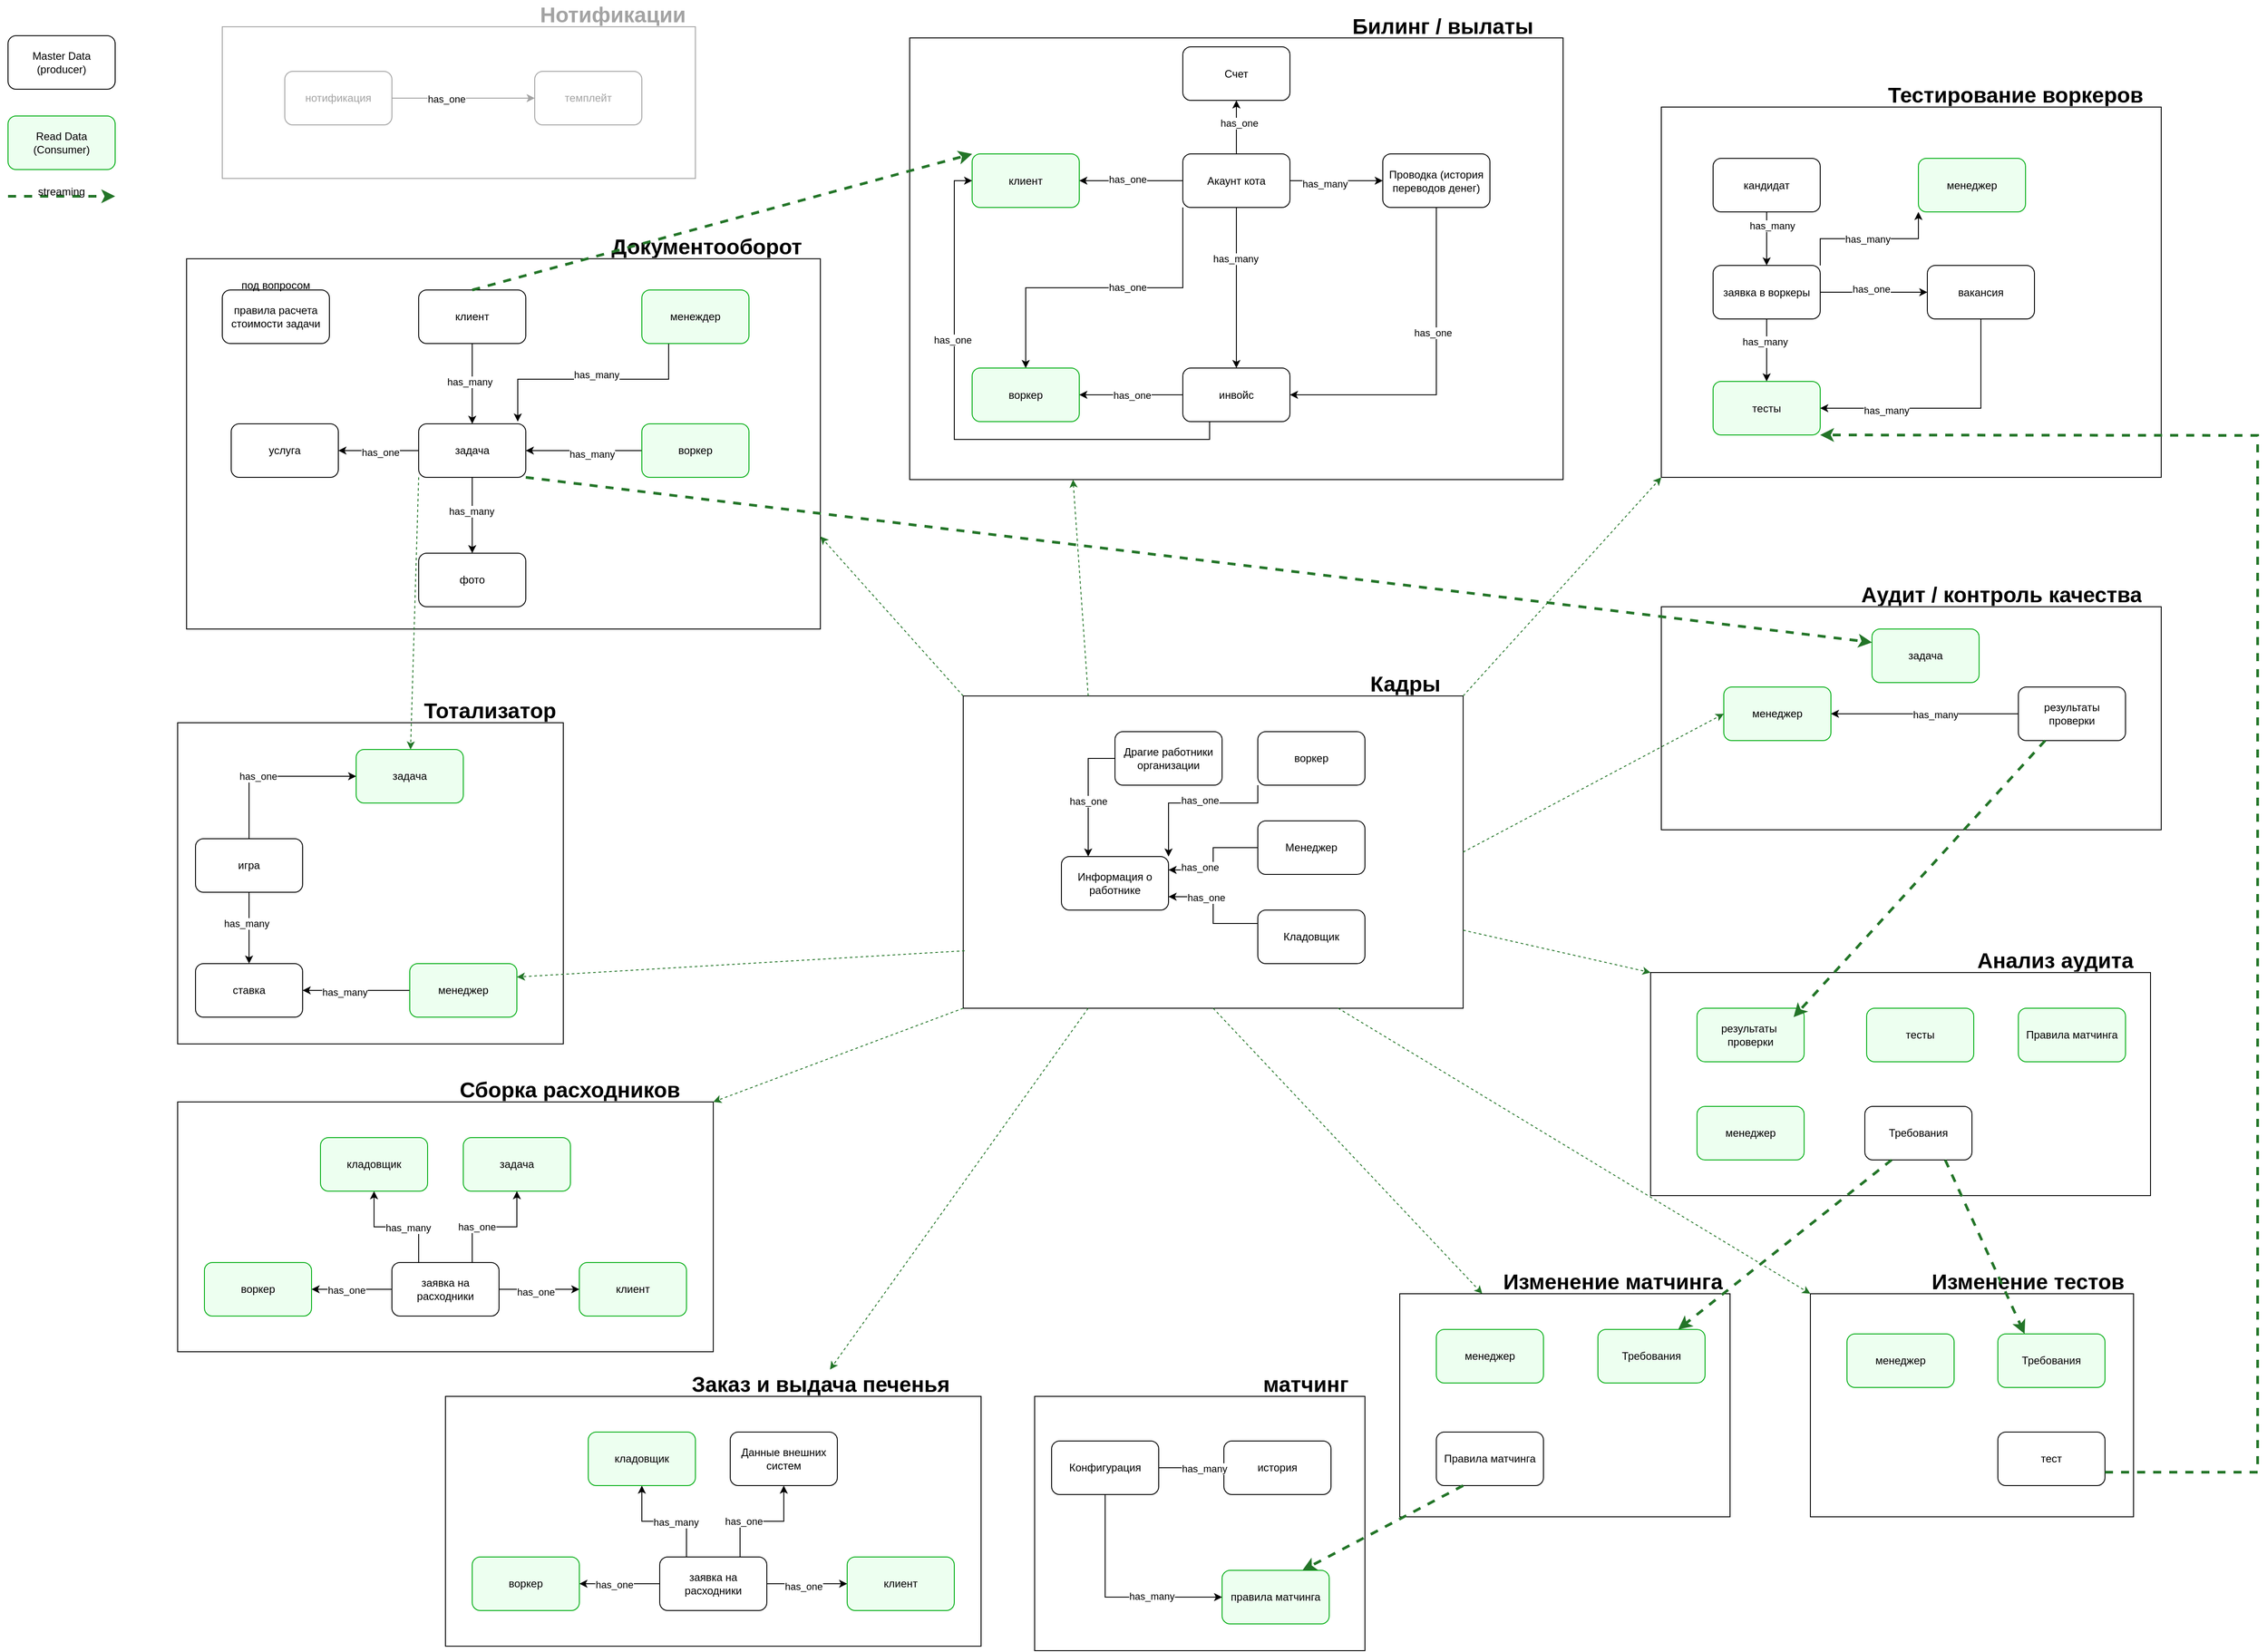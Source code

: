 <mxfile version="24.6.1" type="device">
  <diagram name="Page-1" id="c7558073-3199-34d8-9f00-42111426c3f3">
    <mxGraphModel dx="3915" dy="2688" grid="0" gridSize="10" guides="0" tooltips="1" connect="1" arrows="1" fold="1" page="0" pageScale="1" pageWidth="826" pageHeight="1169" background="none" math="0" shadow="0">
      <root>
        <mxCell id="0" />
        <mxCell id="1" parent="0" />
        <mxCell id="Xa-99icX76XOGyTgmu79-111" value="" style="rounded=0;whiteSpace=wrap;html=1;fillColor=none;align=center;" vertex="1" parent="1">
          <mxGeometry x="1080" y="-70" width="560" height="250" as="geometry" />
        </mxCell>
        <mxCell id="Xa-99icX76XOGyTgmu79-109" value="" style="rounded=0;whiteSpace=wrap;html=1;fillColor=none;align=center;" vertex="1" parent="1">
          <mxGeometry x="799" y="290" width="370" height="250" as="geometry" />
        </mxCell>
        <mxCell id="Xa-99icX76XOGyTgmu79-107" value="" style="rounded=0;whiteSpace=wrap;html=1;fillColor=none;align=center;" vertex="1" parent="1">
          <mxGeometry x="1259" y="290" width="362" height="250" as="geometry" />
        </mxCell>
        <mxCell id="mVXSHvILS6m2LbovHZ73-201" value="" style="rounded=0;whiteSpace=wrap;html=1;fillColor=none;align=center;" parent="1" vertex="1">
          <mxGeometry x="-570" y="-350" width="432" height="360" as="geometry" />
        </mxCell>
        <mxCell id="mVXSHvILS6m2LbovHZ73-200" value="" style="rounded=0;whiteSpace=wrap;html=1;fillColor=none;align=center;" parent="1" vertex="1">
          <mxGeometry x="-570" y="75" width="600" height="280" as="geometry" />
        </mxCell>
        <mxCell id="mVXSHvILS6m2LbovHZ73-199" value="" style="rounded=0;whiteSpace=wrap;html=1;fillColor=none;align=center;" parent="1" vertex="1">
          <mxGeometry x="1092" y="-480" width="560" height="250" as="geometry" />
        </mxCell>
        <mxCell id="mVXSHvILS6m2LbovHZ73-198" value="" style="rounded=0;whiteSpace=wrap;html=1;fillColor=none;align=center;" parent="1" vertex="1">
          <mxGeometry x="1092" y="-1040" width="560" height="415" as="geometry" />
        </mxCell>
        <mxCell id="mVXSHvILS6m2LbovHZ73-197" value="" style="rounded=0;whiteSpace=wrap;html=1;fillColor=none;align=center;" parent="1" vertex="1">
          <mxGeometry x="250" y="-1117.5" width="732" height="495" as="geometry" />
        </mxCell>
        <mxCell id="mVXSHvILS6m2LbovHZ73-196" value="" style="rounded=0;whiteSpace=wrap;html=1;fillColor=none;align=center;strokeColor=#A3A3A3;" parent="1" vertex="1">
          <mxGeometry x="-520" y="-1130" width="530" height="170" as="geometry" />
        </mxCell>
        <mxCell id="mVXSHvILS6m2LbovHZ73-195" value="" style="rounded=0;whiteSpace=wrap;html=1;fillColor=none;align=center;" parent="1" vertex="1">
          <mxGeometry x="-560" y="-870" width="710" height="415" as="geometry" />
        </mxCell>
        <mxCell id="mVXSHvILS6m2LbovHZ73-97" value="Master Data (producer)" style="rounded=1;whiteSpace=wrap;html=1;" parent="1" vertex="1">
          <mxGeometry x="-760" y="-1120" width="120" height="60" as="geometry" />
        </mxCell>
        <mxCell id="mVXSHvILS6m2LbovHZ73-98" value="Read Data (Consumer)" style="rounded=1;whiteSpace=wrap;html=1;strokeColor=#00AD12;fillColor=#EDFFF0;" parent="1" vertex="1">
          <mxGeometry x="-760" y="-1030" width="120" height="60" as="geometry" />
        </mxCell>
        <mxCell id="mVXSHvILS6m2LbovHZ73-104" value="" style="endArrow=classic;html=1;rounded=0;dashed=1;strokeColor=#237528;strokeWidth=3;" parent="1" edge="1">
          <mxGeometry width="50" height="50" relative="1" as="geometry">
            <mxPoint x="-760" y="-940" as="sourcePoint" />
            <mxPoint x="-640" y="-940" as="targetPoint" />
          </mxGeometry>
        </mxCell>
        <mxCell id="mVXSHvILS6m2LbovHZ73-106" value="streaming" style="text;html=1;align=center;verticalAlign=middle;whiteSpace=wrap;rounded=0;strokeWidth=3;" parent="1" vertex="1">
          <mxGeometry x="-740" y="-960" width="80" height="30" as="geometry" />
        </mxCell>
        <mxCell id="mVXSHvILS6m2LbovHZ73-109" value="" style="edgeStyle=orthogonalEdgeStyle;rounded=0;orthogonalLoop=1;jettySize=auto;html=1;" parent="1" source="mVXSHvILS6m2LbovHZ73-107" target="mVXSHvILS6m2LbovHZ73-108" edge="1">
          <mxGeometry relative="1" as="geometry" />
        </mxCell>
        <mxCell id="mVXSHvILS6m2LbovHZ73-110" value="has_many" style="edgeLabel;html=1;align=center;verticalAlign=middle;resizable=0;points=[];" parent="mVXSHvILS6m2LbovHZ73-109" vertex="1" connectable="0">
          <mxGeometry x="-0.059" y="-3" relative="1" as="geometry">
            <mxPoint as="offset" />
          </mxGeometry>
        </mxCell>
        <mxCell id="mVXSHvILS6m2LbovHZ73-107" value="клиент" style="rounded=1;whiteSpace=wrap;html=1;" parent="1" vertex="1">
          <mxGeometry x="-300" y="-835" width="120" height="60" as="geometry" />
        </mxCell>
        <mxCell id="mVXSHvILS6m2LbovHZ73-113" style="edgeStyle=orthogonalEdgeStyle;rounded=0;orthogonalLoop=1;jettySize=auto;html=1;entryX=1;entryY=0.5;entryDx=0;entryDy=0;" parent="1" source="mVXSHvILS6m2LbovHZ73-108" target="mVXSHvILS6m2LbovHZ73-112" edge="1">
          <mxGeometry relative="1" as="geometry">
            <mxPoint x="-330" y="-655" as="targetPoint" />
          </mxGeometry>
        </mxCell>
        <mxCell id="mVXSHvILS6m2LbovHZ73-114" value="has_one" style="edgeLabel;html=1;align=center;verticalAlign=middle;resizable=0;points=[];" parent="mVXSHvILS6m2LbovHZ73-113" vertex="1" connectable="0">
          <mxGeometry x="-0.044" y="2" relative="1" as="geometry">
            <mxPoint as="offset" />
          </mxGeometry>
        </mxCell>
        <mxCell id="mVXSHvILS6m2LbovHZ73-122" value="" style="edgeStyle=orthogonalEdgeStyle;rounded=0;orthogonalLoop=1;jettySize=auto;html=1;" parent="1" source="mVXSHvILS6m2LbovHZ73-108" target="mVXSHvILS6m2LbovHZ73-121" edge="1">
          <mxGeometry relative="1" as="geometry" />
        </mxCell>
        <mxCell id="mVXSHvILS6m2LbovHZ73-123" value="has_many" style="edgeLabel;html=1;align=center;verticalAlign=middle;resizable=0;points=[];" parent="mVXSHvILS6m2LbovHZ73-122" vertex="1" connectable="0">
          <mxGeometry x="-0.122" y="-1" relative="1" as="geometry">
            <mxPoint as="offset" />
          </mxGeometry>
        </mxCell>
        <mxCell id="mVXSHvILS6m2LbovHZ73-108" value="задача" style="rounded=1;whiteSpace=wrap;html=1;" parent="1" vertex="1">
          <mxGeometry x="-300" y="-685" width="120" height="60" as="geometry" />
        </mxCell>
        <mxCell id="mVXSHvILS6m2LbovHZ73-165" style="edgeStyle=orthogonalEdgeStyle;rounded=0;orthogonalLoop=1;jettySize=auto;html=1;entryX=1;entryY=0.5;entryDx=0;entryDy=0;" parent="1" source="mVXSHvILS6m2LbovHZ73-111" target="mVXSHvILS6m2LbovHZ73-162" edge="1">
          <mxGeometry relative="1" as="geometry" />
        </mxCell>
        <mxCell id="mVXSHvILS6m2LbovHZ73-166" value="has_many" style="edgeLabel;html=1;align=center;verticalAlign=middle;resizable=0;points=[];" parent="mVXSHvILS6m2LbovHZ73-165" vertex="1" connectable="0">
          <mxGeometry x="0.228" y="2" relative="1" as="geometry">
            <mxPoint as="offset" />
          </mxGeometry>
        </mxCell>
        <mxCell id="mVXSHvILS6m2LbovHZ73-111" value="менеджер" style="rounded=1;whiteSpace=wrap;html=1;fillColor=#EDFFF0;strokeColor=#00AD12;" parent="1" vertex="1">
          <mxGeometry x="-310" y="-80" width="120" height="60" as="geometry" />
        </mxCell>
        <mxCell id="mVXSHvILS6m2LbovHZ73-112" value="услуга" style="rounded=1;whiteSpace=wrap;html=1;" parent="1" vertex="1">
          <mxGeometry x="-510" y="-685" width="120" height="60" as="geometry" />
        </mxCell>
        <mxCell id="mVXSHvILS6m2LbovHZ73-155" style="edgeStyle=orthogonalEdgeStyle;rounded=0;orthogonalLoop=1;jettySize=auto;html=1;entryX=0.5;entryY=0;entryDx=0;entryDy=0;" parent="1" source="mVXSHvILS6m2LbovHZ73-115" target="mVXSHvILS6m2LbovHZ73-150" edge="1">
          <mxGeometry relative="1" as="geometry">
            <mxPoint x="591" y="-737.5" as="targetPoint" />
          </mxGeometry>
        </mxCell>
        <mxCell id="mVXSHvILS6m2LbovHZ73-157" value="has_many" style="edgeLabel;html=1;align=center;verticalAlign=middle;resizable=0;points=[];" parent="mVXSHvILS6m2LbovHZ73-155" vertex="1" connectable="0">
          <mxGeometry x="-0.366" y="-1" relative="1" as="geometry">
            <mxPoint as="offset" />
          </mxGeometry>
        </mxCell>
        <mxCell id="Xa-99icX76XOGyTgmu79-66" style="edgeStyle=orthogonalEdgeStyle;rounded=0;orthogonalLoop=1;jettySize=auto;html=1;exitX=0.5;exitY=0;exitDx=0;exitDy=0;entryX=0.5;entryY=1;entryDx=0;entryDy=0;" edge="1" parent="1" source="mVXSHvILS6m2LbovHZ73-115" target="Xa-99icX76XOGyTgmu79-65">
          <mxGeometry relative="1" as="geometry" />
        </mxCell>
        <mxCell id="Xa-99icX76XOGyTgmu79-67" value="has_one" style="edgeLabel;html=1;align=center;verticalAlign=middle;resizable=0;points=[];" vertex="1" connectable="0" parent="Xa-99icX76XOGyTgmu79-66">
          <mxGeometry x="0.163" y="-4" relative="1" as="geometry">
            <mxPoint x="-1" as="offset" />
          </mxGeometry>
        </mxCell>
        <mxCell id="Xa-99icX76XOGyTgmu79-77" style="edgeStyle=orthogonalEdgeStyle;rounded=0;orthogonalLoop=1;jettySize=auto;html=1;exitX=1;exitY=0.5;exitDx=0;exitDy=0;" edge="1" parent="1" source="mVXSHvILS6m2LbovHZ73-115" target="mVXSHvILS6m2LbovHZ73-133">
          <mxGeometry relative="1" as="geometry" />
        </mxCell>
        <mxCell id="Xa-99icX76XOGyTgmu79-78" value="has_many" style="edgeLabel;html=1;align=center;verticalAlign=middle;resizable=0;points=[];" vertex="1" connectable="0" parent="Xa-99icX76XOGyTgmu79-77">
          <mxGeometry x="-0.264" y="-3" relative="1" as="geometry">
            <mxPoint as="offset" />
          </mxGeometry>
        </mxCell>
        <mxCell id="Xa-99icX76XOGyTgmu79-82" style="edgeStyle=orthogonalEdgeStyle;rounded=0;orthogonalLoop=1;jettySize=auto;html=1;exitX=0;exitY=0.5;exitDx=0;exitDy=0;" edge="1" parent="1" source="mVXSHvILS6m2LbovHZ73-115" target="mVXSHvILS6m2LbovHZ73-172">
          <mxGeometry relative="1" as="geometry" />
        </mxCell>
        <mxCell id="Xa-99icX76XOGyTgmu79-83" value="has_one" style="edgeLabel;html=1;align=center;verticalAlign=middle;resizable=0;points=[];" vertex="1" connectable="0" parent="Xa-99icX76XOGyTgmu79-82">
          <mxGeometry x="0.065" y="-2" relative="1" as="geometry">
            <mxPoint as="offset" />
          </mxGeometry>
        </mxCell>
        <mxCell id="Xa-99icX76XOGyTgmu79-85" style="edgeStyle=orthogonalEdgeStyle;rounded=0;orthogonalLoop=1;jettySize=auto;html=1;exitX=0;exitY=1;exitDx=0;exitDy=0;" edge="1" parent="1" source="mVXSHvILS6m2LbovHZ73-115" target="Xa-99icX76XOGyTgmu79-68">
          <mxGeometry relative="1" as="geometry" />
        </mxCell>
        <mxCell id="Xa-99icX76XOGyTgmu79-86" value="has_one" style="edgeLabel;html=1;align=center;verticalAlign=middle;resizable=0;points=[];" vertex="1" connectable="0" parent="Xa-99icX76XOGyTgmu79-85">
          <mxGeometry x="-0.147" y="-1" relative="1" as="geometry">
            <mxPoint as="offset" />
          </mxGeometry>
        </mxCell>
        <mxCell id="mVXSHvILS6m2LbovHZ73-115" value="Акаунт кота" style="rounded=1;whiteSpace=wrap;html=1;" parent="1" vertex="1">
          <mxGeometry x="556" y="-987.5" width="120" height="60" as="geometry" />
        </mxCell>
        <mxCell id="mVXSHvILS6m2LbovHZ73-116" value="правила расчета стоимости задачи" style="rounded=1;whiteSpace=wrap;html=1;" parent="1" vertex="1">
          <mxGeometry x="-520" y="-835" width="120" height="60" as="geometry" />
        </mxCell>
        <mxCell id="mVXSHvILS6m2LbovHZ73-117" value="под вопросом" style="text;html=1;align=center;verticalAlign=middle;whiteSpace=wrap;rounded=0;strokeColor=none;" parent="1" vertex="1">
          <mxGeometry x="-520" y="-855" width="120" height="30" as="geometry" />
        </mxCell>
        <mxCell id="mVXSHvILS6m2LbovHZ73-119" value="" style="edgeStyle=orthogonalEdgeStyle;rounded=0;orthogonalLoop=1;jettySize=auto;html=1;exitX=0;exitY=0.5;exitDx=0;exitDy=0;" parent="1" source="Xa-99icX76XOGyTgmu79-14" target="mVXSHvILS6m2LbovHZ73-108" edge="1">
          <mxGeometry relative="1" as="geometry" />
        </mxCell>
        <mxCell id="mVXSHvILS6m2LbovHZ73-120" value="has_many" style="edgeLabel;html=1;align=center;verticalAlign=middle;resizable=0;points=[];" parent="mVXSHvILS6m2LbovHZ73-119" vertex="1" connectable="0">
          <mxGeometry x="-0.139" y="4" relative="1" as="geometry">
            <mxPoint as="offset" />
          </mxGeometry>
        </mxCell>
        <mxCell id="mVXSHvILS6m2LbovHZ73-121" value="фото" style="rounded=1;whiteSpace=wrap;html=1;" parent="1" vertex="1">
          <mxGeometry x="-300" y="-540" width="120" height="60" as="geometry" />
        </mxCell>
        <mxCell id="mVXSHvILS6m2LbovHZ73-126" value="" style="edgeStyle=orthogonalEdgeStyle;rounded=0;orthogonalLoop=1;jettySize=auto;html=1;" parent="1" source="mVXSHvILS6m2LbovHZ73-124" target="Xa-99icX76XOGyTgmu79-90" edge="1">
          <mxGeometry relative="1" as="geometry">
            <mxPoint x="1210" y="-732.5" as="targetPoint" />
          </mxGeometry>
        </mxCell>
        <mxCell id="mVXSHvILS6m2LbovHZ73-127" value="has_many" style="edgeLabel;html=1;align=center;verticalAlign=middle;resizable=0;points=[];" parent="mVXSHvILS6m2LbovHZ73-126" vertex="1" connectable="0">
          <mxGeometry x="-0.276" y="-2" relative="1" as="geometry">
            <mxPoint as="offset" />
          </mxGeometry>
        </mxCell>
        <mxCell id="mVXSHvILS6m2LbovHZ73-129" value="" style="edgeStyle=orthogonalEdgeStyle;rounded=0;orthogonalLoop=1;jettySize=auto;html=1;" parent="1" source="mVXSHvILS6m2LbovHZ73-124" target="mVXSHvILS6m2LbovHZ73-128" edge="1">
          <mxGeometry relative="1" as="geometry" />
        </mxCell>
        <mxCell id="mVXSHvILS6m2LbovHZ73-130" value="has_one" style="edgeLabel;html=1;align=center;verticalAlign=middle;resizable=0;points=[];" parent="mVXSHvILS6m2LbovHZ73-129" vertex="1" connectable="0">
          <mxGeometry x="-0.058" y="4" relative="1" as="geometry">
            <mxPoint as="offset" />
          </mxGeometry>
        </mxCell>
        <mxCell id="Xa-99icX76XOGyTgmu79-148" style="edgeStyle=orthogonalEdgeStyle;rounded=0;orthogonalLoop=1;jettySize=auto;html=1;exitX=1;exitY=0;exitDx=0;exitDy=0;entryX=0;entryY=1;entryDx=0;entryDy=0;" edge="1" parent="1" source="mVXSHvILS6m2LbovHZ73-124" target="Xa-99icX76XOGyTgmu79-147">
          <mxGeometry relative="1" as="geometry" />
        </mxCell>
        <mxCell id="Xa-99icX76XOGyTgmu79-149" value="has_many" style="edgeLabel;html=1;align=center;verticalAlign=middle;resizable=0;points=[];" vertex="1" connectable="0" parent="Xa-99icX76XOGyTgmu79-148">
          <mxGeometry x="-0.021" relative="1" as="geometry">
            <mxPoint as="offset" />
          </mxGeometry>
        </mxCell>
        <mxCell id="mVXSHvILS6m2LbovHZ73-124" value="заявка в воркеры" style="rounded=1;whiteSpace=wrap;html=1;" parent="1" vertex="1">
          <mxGeometry x="1150" y="-862.5" width="120" height="60" as="geometry" />
        </mxCell>
        <mxCell id="mVXSHvILS6m2LbovHZ73-131" style="edgeStyle=orthogonalEdgeStyle;rounded=0;orthogonalLoop=1;jettySize=auto;html=1;" parent="1" source="mVXSHvILS6m2LbovHZ73-128" target="Xa-99icX76XOGyTgmu79-90" edge="1">
          <mxGeometry relative="1" as="geometry">
            <Array as="points">
              <mxPoint x="1450" y="-702.5" />
            </Array>
            <mxPoint x="1270" y="-702.5" as="targetPoint" />
          </mxGeometry>
        </mxCell>
        <mxCell id="mVXSHvILS6m2LbovHZ73-132" value="has_many" style="edgeLabel;html=1;align=center;verticalAlign=middle;resizable=0;points=[];" parent="mVXSHvILS6m2LbovHZ73-131" vertex="1" connectable="0">
          <mxGeometry x="0.474" y="2" relative="1" as="geometry">
            <mxPoint as="offset" />
          </mxGeometry>
        </mxCell>
        <mxCell id="mVXSHvILS6m2LbovHZ73-128" value="вакансия" style="rounded=1;whiteSpace=wrap;html=1;" parent="1" vertex="1">
          <mxGeometry x="1390" y="-862.5" width="120" height="60" as="geometry" />
        </mxCell>
        <mxCell id="mVXSHvILS6m2LbovHZ73-152" style="edgeStyle=orthogonalEdgeStyle;rounded=0;orthogonalLoop=1;jettySize=auto;html=1;exitX=0.5;exitY=1;exitDx=0;exitDy=0;entryX=1;entryY=0.5;entryDx=0;entryDy=0;" parent="1" source="mVXSHvILS6m2LbovHZ73-133" target="mVXSHvILS6m2LbovHZ73-150" edge="1">
          <mxGeometry relative="1" as="geometry" />
        </mxCell>
        <mxCell id="mVXSHvILS6m2LbovHZ73-153" value="has_one" style="edgeLabel;html=1;align=center;verticalAlign=middle;resizable=0;points=[];" parent="mVXSHvILS6m2LbovHZ73-152" vertex="1" connectable="0">
          <mxGeometry x="-0.25" y="-4" relative="1" as="geometry">
            <mxPoint as="offset" />
          </mxGeometry>
        </mxCell>
        <mxCell id="mVXSHvILS6m2LbovHZ73-133" value="Проводка (история переводов денег)" style="rounded=1;whiteSpace=wrap;html=1;" parent="1" vertex="1">
          <mxGeometry x="780" y="-987.5" width="120" height="60" as="geometry" />
        </mxCell>
        <mxCell id="Xa-99icX76XOGyTgmu79-38" style="edgeStyle=orthogonalEdgeStyle;rounded=0;orthogonalLoop=1;jettySize=auto;html=1;exitX=0.25;exitY=0;exitDx=0;exitDy=0;entryX=0.5;entryY=1;entryDx=0;entryDy=0;" edge="1" parent="1" source="mVXSHvILS6m2LbovHZ73-137" target="Xa-99icX76XOGyTgmu79-21">
          <mxGeometry relative="1" as="geometry" />
        </mxCell>
        <mxCell id="Xa-99icX76XOGyTgmu79-39" value="has_many" style="edgeLabel;html=1;align=center;verticalAlign=middle;resizable=0;points=[];" vertex="1" connectable="0" parent="Xa-99icX76XOGyTgmu79-38">
          <mxGeometry x="-0.191" y="1" relative="1" as="geometry">
            <mxPoint as="offset" />
          </mxGeometry>
        </mxCell>
        <mxCell id="Xa-99icX76XOGyTgmu79-40" style="edgeStyle=orthogonalEdgeStyle;rounded=0;orthogonalLoop=1;jettySize=auto;html=1;exitX=0;exitY=0.5;exitDx=0;exitDy=0;entryX=1;entryY=0.5;entryDx=0;entryDy=0;" edge="1" parent="1" source="mVXSHvILS6m2LbovHZ73-137" target="Xa-99icX76XOGyTgmu79-37">
          <mxGeometry relative="1" as="geometry" />
        </mxCell>
        <mxCell id="Xa-99icX76XOGyTgmu79-41" value="has_one" style="edgeLabel;html=1;align=center;verticalAlign=middle;resizable=0;points=[];" vertex="1" connectable="0" parent="Xa-99icX76XOGyTgmu79-40">
          <mxGeometry x="0.14" y="1" relative="1" as="geometry">
            <mxPoint as="offset" />
          </mxGeometry>
        </mxCell>
        <mxCell id="Xa-99icX76XOGyTgmu79-43" style="edgeStyle=orthogonalEdgeStyle;rounded=0;orthogonalLoop=1;jettySize=auto;html=1;exitX=1;exitY=0.5;exitDx=0;exitDy=0;entryX=0;entryY=0.5;entryDx=0;entryDy=0;" edge="1" parent="1" source="mVXSHvILS6m2LbovHZ73-137" target="Xa-99icX76XOGyTgmu79-42">
          <mxGeometry relative="1" as="geometry" />
        </mxCell>
        <mxCell id="Xa-99icX76XOGyTgmu79-45" value="has_one" style="edgeLabel;html=1;align=center;verticalAlign=middle;resizable=0;points=[];" vertex="1" connectable="0" parent="Xa-99icX76XOGyTgmu79-43">
          <mxGeometry x="-0.092" y="-3" relative="1" as="geometry">
            <mxPoint as="offset" />
          </mxGeometry>
        </mxCell>
        <mxCell id="mVXSHvILS6m2LbovHZ73-137" value="заявка на расходники" style="rounded=1;whiteSpace=wrap;html=1;" parent="1" vertex="1">
          <mxGeometry x="-330" y="255" width="120" height="60" as="geometry" />
        </mxCell>
        <mxCell id="Xa-99icX76XOGyTgmu79-63" style="edgeStyle=orthogonalEdgeStyle;rounded=0;orthogonalLoop=1;jettySize=auto;html=1;exitX=0;exitY=0.5;exitDx=0;exitDy=0;" edge="1" parent="1" source="mVXSHvILS6m2LbovHZ73-145" target="Xa-99icX76XOGyTgmu79-62">
          <mxGeometry relative="1" as="geometry" />
        </mxCell>
        <mxCell id="Xa-99icX76XOGyTgmu79-64" value="has_many" style="edgeLabel;html=1;align=center;verticalAlign=middle;resizable=0;points=[];" vertex="1" connectable="0" parent="Xa-99icX76XOGyTgmu79-63">
          <mxGeometry x="-0.112" y="1" relative="1" as="geometry">
            <mxPoint as="offset" />
          </mxGeometry>
        </mxCell>
        <mxCell id="mVXSHvILS6m2LbovHZ73-145" value="результаты&lt;div&gt;проверки&lt;/div&gt;" style="rounded=1;whiteSpace=wrap;html=1;" parent="1" vertex="1">
          <mxGeometry x="1492" y="-390" width="120" height="60" as="geometry" />
        </mxCell>
        <mxCell id="Xa-99icX76XOGyTgmu79-71" style="edgeStyle=orthogonalEdgeStyle;rounded=0;orthogonalLoop=1;jettySize=auto;html=1;exitX=0.25;exitY=1;exitDx=0;exitDy=0;entryX=0;entryY=0.5;entryDx=0;entryDy=0;" edge="1" parent="1" source="mVXSHvILS6m2LbovHZ73-150" target="mVXSHvILS6m2LbovHZ73-172">
          <mxGeometry relative="1" as="geometry" />
        </mxCell>
        <mxCell id="Xa-99icX76XOGyTgmu79-72" value="has_one" style="edgeLabel;html=1;align=center;verticalAlign=middle;resizable=0;points=[];" vertex="1" connectable="0" parent="Xa-99icX76XOGyTgmu79-71">
          <mxGeometry x="0.357" y="2" relative="1" as="geometry">
            <mxPoint as="offset" />
          </mxGeometry>
        </mxCell>
        <mxCell id="Xa-99icX76XOGyTgmu79-80" style="edgeStyle=orthogonalEdgeStyle;rounded=0;orthogonalLoop=1;jettySize=auto;html=1;exitX=0;exitY=0.5;exitDx=0;exitDy=0;" edge="1" parent="1" source="mVXSHvILS6m2LbovHZ73-150" target="Xa-99icX76XOGyTgmu79-68">
          <mxGeometry relative="1" as="geometry" />
        </mxCell>
        <mxCell id="Xa-99icX76XOGyTgmu79-81" value="has_one" style="edgeLabel;html=1;align=center;verticalAlign=middle;resizable=0;points=[];" vertex="1" connectable="0" parent="Xa-99icX76XOGyTgmu79-80">
          <mxGeometry x="-0.012" relative="1" as="geometry">
            <mxPoint as="offset" />
          </mxGeometry>
        </mxCell>
        <mxCell id="mVXSHvILS6m2LbovHZ73-150" value="инвойс" style="rounded=1;whiteSpace=wrap;html=1;" parent="1" vertex="1">
          <mxGeometry x="556" y="-747.5" width="120" height="60" as="geometry" />
        </mxCell>
        <mxCell id="mVXSHvILS6m2LbovHZ73-160" style="edgeStyle=orthogonalEdgeStyle;rounded=0;orthogonalLoop=1;jettySize=auto;html=1;exitX=0.5;exitY=0;exitDx=0;exitDy=0;entryX=0;entryY=0.5;entryDx=0;entryDy=0;" parent="1" source="mVXSHvILS6m2LbovHZ73-158" target="mVXSHvILS6m2LbovHZ73-171" edge="1">
          <mxGeometry relative="1" as="geometry">
            <mxPoint x="-330" y="-260" as="targetPoint" />
            <Array as="points">
              <mxPoint x="-490" y="-290" />
            </Array>
          </mxGeometry>
        </mxCell>
        <mxCell id="mVXSHvILS6m2LbovHZ73-161" value="has_one" style="edgeLabel;html=1;align=center;verticalAlign=middle;resizable=0;points=[];" parent="mVXSHvILS6m2LbovHZ73-160" vertex="1" connectable="0">
          <mxGeometry x="-0.148" relative="1" as="geometry">
            <mxPoint x="-1" as="offset" />
          </mxGeometry>
        </mxCell>
        <mxCell id="mVXSHvILS6m2LbovHZ73-163" style="edgeStyle=orthogonalEdgeStyle;rounded=0;orthogonalLoop=1;jettySize=auto;html=1;entryX=0.5;entryY=0;entryDx=0;entryDy=0;" parent="1" source="mVXSHvILS6m2LbovHZ73-158" target="mVXSHvILS6m2LbovHZ73-162" edge="1">
          <mxGeometry relative="1" as="geometry" />
        </mxCell>
        <mxCell id="mVXSHvILS6m2LbovHZ73-164" value="has_many" style="edgeLabel;html=1;align=center;verticalAlign=middle;resizable=0;points=[];" parent="mVXSHvILS6m2LbovHZ73-163" vertex="1" connectable="0">
          <mxGeometry x="-0.162" y="-3" relative="1" as="geometry">
            <mxPoint y="1" as="offset" />
          </mxGeometry>
        </mxCell>
        <mxCell id="mVXSHvILS6m2LbovHZ73-158" value="игра" style="rounded=1;whiteSpace=wrap;html=1;" parent="1" vertex="1">
          <mxGeometry x="-550" y="-220" width="120" height="60" as="geometry" />
        </mxCell>
        <mxCell id="mVXSHvILS6m2LbovHZ73-162" value="ставка" style="rounded=1;whiteSpace=wrap;html=1;" parent="1" vertex="1">
          <mxGeometry x="-550" y="-80" width="120" height="60" as="geometry" />
        </mxCell>
        <mxCell id="Xa-99icX76XOGyTgmu79-16" style="edgeStyle=orthogonalEdgeStyle;rounded=0;orthogonalLoop=1;jettySize=auto;html=1;exitX=1;exitY=0.5;exitDx=0;exitDy=0;entryX=0;entryY=0.5;entryDx=0;entryDy=0;strokeColor=#A3A3A3;" edge="1" parent="1" source="mVXSHvILS6m2LbovHZ73-167" target="Xa-99icX76XOGyTgmu79-15">
          <mxGeometry relative="1" as="geometry" />
        </mxCell>
        <mxCell id="Xa-99icX76XOGyTgmu79-17" value="has_one" style="edgeLabel;html=1;align=center;verticalAlign=middle;resizable=0;points=[];" vertex="1" connectable="0" parent="Xa-99icX76XOGyTgmu79-16">
          <mxGeometry x="-0.258" y="-1" relative="1" as="geometry">
            <mxPoint x="1" as="offset" />
          </mxGeometry>
        </mxCell>
        <mxCell id="mVXSHvILS6m2LbovHZ73-167" value="&lt;font color=&quot;#a3a3a3&quot;&gt;нотификация&lt;/font&gt;" style="rounded=1;whiteSpace=wrap;html=1;strokeColor=#A3A3A3;" parent="1" vertex="1">
          <mxGeometry x="-450" y="-1080" width="120" height="60" as="geometry" />
        </mxCell>
        <mxCell id="mVXSHvILS6m2LbovHZ73-171" value="задача" style="rounded=1;whiteSpace=wrap;html=1;strokeColor=#00AD12;fillColor=#EDFFF0;" parent="1" vertex="1">
          <mxGeometry x="-370" y="-320" width="120" height="60" as="geometry" />
        </mxCell>
        <mxCell id="mVXSHvILS6m2LbovHZ73-172" value="клиент" style="rounded=1;whiteSpace=wrap;html=1;strokeColor=#00AD12;fillColor=#EDFFF0;" parent="1" vertex="1">
          <mxGeometry x="320" y="-987.5" width="120" height="60" as="geometry" />
        </mxCell>
        <mxCell id="mVXSHvILS6m2LbovHZ73-187" value="" style="edgeStyle=orthogonalEdgeStyle;rounded=0;orthogonalLoop=1;jettySize=auto;html=1;" parent="1" source="mVXSHvILS6m2LbovHZ73-186" target="mVXSHvILS6m2LbovHZ73-124" edge="1">
          <mxGeometry relative="1" as="geometry" />
        </mxCell>
        <mxCell id="mVXSHvILS6m2LbovHZ73-188" value="has_many" style="edgeLabel;html=1;align=center;verticalAlign=middle;resizable=0;points=[];" parent="mVXSHvILS6m2LbovHZ73-187" vertex="1" connectable="0">
          <mxGeometry x="-0.486" y="6" relative="1" as="geometry">
            <mxPoint as="offset" />
          </mxGeometry>
        </mxCell>
        <mxCell id="mVXSHvILS6m2LbovHZ73-186" value="кандидат" style="rounded=1;whiteSpace=wrap;html=1;" parent="1" vertex="1">
          <mxGeometry x="1150" y="-982.5" width="120" height="60" as="geometry" />
        </mxCell>
        <mxCell id="mVXSHvILS6m2LbovHZ73-205" value="задача" style="rounded=1;whiteSpace=wrap;html=1;strokeColor=#00AD12;fillColor=#EDFFF0;" parent="1" vertex="1">
          <mxGeometry x="-250" y="115" width="120" height="60" as="geometry" />
        </mxCell>
        <mxCell id="mVXSHvILS6m2LbovHZ73-206" style="edgeStyle=orthogonalEdgeStyle;rounded=0;orthogonalLoop=1;jettySize=auto;html=1;exitX=0.75;exitY=0;exitDx=0;exitDy=0;entryX=0.5;entryY=1;entryDx=0;entryDy=0;" parent="1" source="mVXSHvILS6m2LbovHZ73-137" target="mVXSHvILS6m2LbovHZ73-205" edge="1">
          <mxGeometry relative="1" as="geometry" />
        </mxCell>
        <mxCell id="Xa-99icX76XOGyTgmu79-35" value="has_one" style="edgeLabel;html=1;align=center;verticalAlign=middle;resizable=0;points=[];" vertex="1" connectable="0" parent="mVXSHvILS6m2LbovHZ73-206">
          <mxGeometry x="-0.316" relative="1" as="geometry">
            <mxPoint as="offset" />
          </mxGeometry>
        </mxCell>
        <mxCell id="mVXSHvILS6m2LbovHZ73-207" value="" style="endArrow=classic;html=1;rounded=0;dashed=1;strokeColor=#237528;exitX=0;exitY=0;exitDx=0;exitDy=0;entryX=1;entryY=0.75;entryDx=0;entryDy=0;strokeWidth=1;" parent="1" source="Xa-99icX76XOGyTgmu79-114" target="mVXSHvILS6m2LbovHZ73-195" edge="1">
          <mxGeometry width="50" height="50" relative="1" as="geometry">
            <mxPoint x="170" y="-250" as="sourcePoint" />
            <mxPoint x="170" y="-70" as="targetPoint" />
          </mxGeometry>
        </mxCell>
        <mxCell id="mVXSHvILS6m2LbovHZ73-212" value="&lt;b&gt;&lt;font style=&quot;font-size: 24px;&quot;&gt;Документооборот&lt;/font&gt;&lt;/b&gt;" style="text;strokeColor=none;fillColor=none;align=left;verticalAlign=middle;spacingLeft=4;spacingRight=4;overflow=hidden;points=[[0,0.5],[1,0.5]];portConstraint=eastwest;rotatable=0;whiteSpace=wrap;html=1;" parent="1" vertex="1">
          <mxGeometry x="-90" y="-900" width="240" height="30" as="geometry" />
        </mxCell>
        <mxCell id="mVXSHvILS6m2LbovHZ73-213" value="&lt;b&gt;&lt;font style=&quot;font-size: 24px;&quot;&gt;Сборка расходников&lt;/font&gt;&lt;/b&gt;" style="text;strokeColor=none;fillColor=none;align=left;verticalAlign=middle;spacingLeft=4;spacingRight=4;overflow=hidden;points=[[0,0.5],[1,0.5]];portConstraint=eastwest;rotatable=0;whiteSpace=wrap;html=1;" parent="1" vertex="1">
          <mxGeometry x="-260" y="45" width="260" height="30" as="geometry" />
        </mxCell>
        <mxCell id="mVXSHvILS6m2LbovHZ73-214" value="&lt;b&gt;&lt;font style=&quot;font-size: 24px;&quot;&gt;Тотализатор&lt;/font&gt;&lt;/b&gt;" style="text;strokeColor=none;fillColor=none;align=left;verticalAlign=middle;spacingLeft=4;spacingRight=4;overflow=hidden;points=[[0,0.5],[1,0.5]];portConstraint=eastwest;rotatable=0;whiteSpace=wrap;html=1;" parent="1" vertex="1">
          <mxGeometry x="-300" y="-380" width="162" height="30" as="geometry" />
        </mxCell>
        <mxCell id="mVXSHvILS6m2LbovHZ73-215" value="&lt;b&gt;&lt;font style=&quot;font-size: 24px;&quot;&gt;Аудит / контроль качества&lt;/font&gt;&lt;/b&gt;" style="text;strokeColor=none;fillColor=none;align=left;verticalAlign=middle;spacingLeft=4;spacingRight=4;overflow=hidden;points=[[0,0.5],[1,0.5]];portConstraint=eastwest;rotatable=0;whiteSpace=wrap;html=1;" parent="1" vertex="1">
          <mxGeometry x="1310" y="-510" width="342" height="30" as="geometry" />
        </mxCell>
        <mxCell id="mVXSHvILS6m2LbovHZ73-216" value="&lt;b&gt;&lt;font style=&quot;font-size: 24px;&quot;&gt;Тестирование воркеров&lt;/font&gt;&lt;/b&gt;" style="text;strokeColor=none;fillColor=none;align=left;verticalAlign=middle;spacingLeft=4;spacingRight=4;overflow=hidden;points=[[0,0.5],[1,0.5]];portConstraint=eastwest;rotatable=0;whiteSpace=wrap;html=1;" parent="1" vertex="1">
          <mxGeometry x="1340" y="-1070" width="312" height="30" as="geometry" />
        </mxCell>
        <mxCell id="mVXSHvILS6m2LbovHZ73-217" value="&lt;b&gt;&lt;font style=&quot;font-size: 24px;&quot;&gt;Билинг / вылаты&lt;/font&gt;&lt;/b&gt;" style="text;strokeColor=none;fillColor=none;align=left;verticalAlign=middle;spacingLeft=4;spacingRight=4;overflow=hidden;points=[[0,0.5],[1,0.5]];portConstraint=eastwest;rotatable=0;whiteSpace=wrap;html=1;" parent="1" vertex="1">
          <mxGeometry x="740" y="-1147.5" width="230" height="30" as="geometry" />
        </mxCell>
        <mxCell id="mVXSHvILS6m2LbovHZ73-218" value="&lt;b&gt;&lt;font color=&quot;#a3a3a3&quot; style=&quot;font-size: 24px;&quot;&gt;Нотификации&lt;/font&gt;&lt;/b&gt;" style="text;strokeColor=none;fillColor=none;align=left;verticalAlign=middle;spacingLeft=4;spacingRight=4;overflow=hidden;points=[[0,0.5],[1,0.5]];portConstraint=eastwest;rotatable=0;whiteSpace=wrap;html=1;" parent="1" vertex="1">
          <mxGeometry x="-170" y="-1160" width="180" height="30" as="geometry" />
        </mxCell>
        <mxCell id="Xa-99icX76XOGyTgmu79-8" style="edgeStyle=orthogonalEdgeStyle;rounded=0;orthogonalLoop=1;jettySize=auto;html=1;exitX=0;exitY=1;exitDx=0;exitDy=0;entryX=1;entryY=0;entryDx=0;entryDy=0;" edge="1" parent="1" source="Xa-99icX76XOGyTgmu79-1" target="Xa-99icX76XOGyTgmu79-5">
          <mxGeometry relative="1" as="geometry">
            <Array as="points">
              <mxPoint x="640" y="-260" />
              <mxPoint x="540" y="-260" />
            </Array>
          </mxGeometry>
        </mxCell>
        <mxCell id="Xa-99icX76XOGyTgmu79-9" value="has_one" style="edgeLabel;html=1;align=center;verticalAlign=middle;resizable=0;points=[];" vertex="1" connectable="0" parent="Xa-99icX76XOGyTgmu79-8">
          <mxGeometry x="-0.051" y="-3" relative="1" as="geometry">
            <mxPoint as="offset" />
          </mxGeometry>
        </mxCell>
        <mxCell id="Xa-99icX76XOGyTgmu79-1" value="воркер" style="rounded=1;whiteSpace=wrap;html=1;" vertex="1" parent="1">
          <mxGeometry x="640" y="-340" width="120" height="60" as="geometry" />
        </mxCell>
        <mxCell id="Xa-99icX76XOGyTgmu79-10" style="edgeStyle=orthogonalEdgeStyle;rounded=0;orthogonalLoop=1;jettySize=auto;html=1;exitX=0;exitY=0.5;exitDx=0;exitDy=0;entryX=1;entryY=0.25;entryDx=0;entryDy=0;" edge="1" parent="1" source="Xa-99icX76XOGyTgmu79-2" target="Xa-99icX76XOGyTgmu79-5">
          <mxGeometry relative="1" as="geometry" />
        </mxCell>
        <mxCell id="Xa-99icX76XOGyTgmu79-11" value="has_one" style="edgeLabel;html=1;align=center;verticalAlign=middle;resizable=0;points=[];" vertex="1" connectable="0" parent="Xa-99icX76XOGyTgmu79-10">
          <mxGeometry x="0.446" y="-3" relative="1" as="geometry">
            <mxPoint as="offset" />
          </mxGeometry>
        </mxCell>
        <mxCell id="Xa-99icX76XOGyTgmu79-2" value="Менеджер" style="rounded=1;whiteSpace=wrap;html=1;" vertex="1" parent="1">
          <mxGeometry x="640" y="-240" width="120" height="60" as="geometry" />
        </mxCell>
        <mxCell id="Xa-99icX76XOGyTgmu79-12" style="edgeStyle=orthogonalEdgeStyle;rounded=0;orthogonalLoop=1;jettySize=auto;html=1;exitX=0;exitY=0.25;exitDx=0;exitDy=0;entryX=1;entryY=0.75;entryDx=0;entryDy=0;" edge="1" parent="1" source="Xa-99icX76XOGyTgmu79-3" target="Xa-99icX76XOGyTgmu79-5">
          <mxGeometry relative="1" as="geometry" />
        </mxCell>
        <mxCell id="Xa-99icX76XOGyTgmu79-13" value="has_one" style="edgeLabel;html=1;align=center;verticalAlign=middle;resizable=0;points=[];" vertex="1" connectable="0" parent="Xa-99icX76XOGyTgmu79-12">
          <mxGeometry x="0.365" y="1" relative="1" as="geometry">
            <mxPoint as="offset" />
          </mxGeometry>
        </mxCell>
        <mxCell id="Xa-99icX76XOGyTgmu79-3" value="Кладовщик" style="rounded=1;whiteSpace=wrap;html=1;" vertex="1" parent="1">
          <mxGeometry x="640" y="-140" width="120" height="60" as="geometry" />
        </mxCell>
        <mxCell id="Xa-99icX76XOGyTgmu79-6" style="edgeStyle=orthogonalEdgeStyle;rounded=0;orthogonalLoop=1;jettySize=auto;html=1;entryX=0.25;entryY=0;entryDx=0;entryDy=0;exitX=0;exitY=0.5;exitDx=0;exitDy=0;" edge="1" parent="1" source="Xa-99icX76XOGyTgmu79-4" target="Xa-99icX76XOGyTgmu79-5">
          <mxGeometry relative="1" as="geometry" />
        </mxCell>
        <mxCell id="Xa-99icX76XOGyTgmu79-7" value="has_one" style="edgeLabel;html=1;align=center;verticalAlign=middle;resizable=0;points=[];" vertex="1" connectable="0" parent="Xa-99icX76XOGyTgmu79-6">
          <mxGeometry x="0.106" relative="1" as="geometry">
            <mxPoint as="offset" />
          </mxGeometry>
        </mxCell>
        <mxCell id="Xa-99icX76XOGyTgmu79-4" value="Драгие работники организации" style="rounded=1;whiteSpace=wrap;html=1;" vertex="1" parent="1">
          <mxGeometry x="480" y="-340" width="120" height="60" as="geometry" />
        </mxCell>
        <mxCell id="Xa-99icX76XOGyTgmu79-5" value="Информация о работнике" style="rounded=1;whiteSpace=wrap;html=1;" vertex="1" parent="1">
          <mxGeometry x="420" y="-200" width="120" height="60" as="geometry" />
        </mxCell>
        <mxCell id="Xa-99icX76XOGyTgmu79-14" value="воркер" style="rounded=1;whiteSpace=wrap;html=1;strokeColor=#00AD12;fillColor=#EDFFF0;" vertex="1" parent="1">
          <mxGeometry x="-50" y="-685" width="120" height="60" as="geometry" />
        </mxCell>
        <mxCell id="Xa-99icX76XOGyTgmu79-15" value="&lt;font color=&quot;#a3a3a3&quot;&gt;темплейт&lt;/font&gt;" style="rounded=1;whiteSpace=wrap;html=1;strokeColor=#A3A3A3;" vertex="1" parent="1">
          <mxGeometry x="-170" y="-1080" width="120" height="60" as="geometry" />
        </mxCell>
        <mxCell id="Xa-99icX76XOGyTgmu79-19" style="edgeStyle=orthogonalEdgeStyle;rounded=0;orthogonalLoop=1;jettySize=auto;html=1;exitX=0.25;exitY=1;exitDx=0;exitDy=0;entryX=0.921;entryY=-0.041;entryDx=0;entryDy=0;entryPerimeter=0;" edge="1" parent="1" source="Xa-99icX76XOGyTgmu79-18" target="mVXSHvILS6m2LbovHZ73-108">
          <mxGeometry relative="1" as="geometry">
            <Array as="points">
              <mxPoint x="-20" y="-735" />
              <mxPoint x="-189" y="-735" />
              <mxPoint x="-189" y="-687" />
            </Array>
          </mxGeometry>
        </mxCell>
        <mxCell id="Xa-99icX76XOGyTgmu79-20" value="has_many" style="edgeLabel;html=1;align=center;verticalAlign=middle;resizable=0;points=[];" vertex="1" connectable="0" parent="Xa-99icX76XOGyTgmu79-19">
          <mxGeometry x="-0.055" y="-5" relative="1" as="geometry">
            <mxPoint as="offset" />
          </mxGeometry>
        </mxCell>
        <mxCell id="Xa-99icX76XOGyTgmu79-18" value="менеждер" style="rounded=1;whiteSpace=wrap;html=1;strokeColor=#00AD12;fillColor=#EDFFF0;" vertex="1" parent="1">
          <mxGeometry x="-50" y="-835" width="120" height="60" as="geometry" />
        </mxCell>
        <mxCell id="Xa-99icX76XOGyTgmu79-21" value="кладовщик" style="rounded=1;whiteSpace=wrap;html=1;strokeColor=#00AD12;fillColor=#EDFFF0;" vertex="1" parent="1">
          <mxGeometry x="-410" y="115" width="120" height="60" as="geometry" />
        </mxCell>
        <mxCell id="Xa-99icX76XOGyTgmu79-37" value="воркер" style="rounded=1;whiteSpace=wrap;html=1;strokeColor=#00AD12;fillColor=#EDFFF0;" vertex="1" parent="1">
          <mxGeometry x="-540" y="255" width="120" height="60" as="geometry" />
        </mxCell>
        <mxCell id="Xa-99icX76XOGyTgmu79-42" value="клиент" style="rounded=1;whiteSpace=wrap;html=1;strokeColor=#00AD12;fillColor=#EDFFF0;" vertex="1" parent="1">
          <mxGeometry x="-120" y="255" width="120" height="60" as="geometry" />
        </mxCell>
        <mxCell id="Xa-99icX76XOGyTgmu79-46" value="" style="rounded=0;whiteSpace=wrap;html=1;fillColor=none;align=center;" vertex="1" parent="1">
          <mxGeometry x="-270" y="405" width="600" height="280" as="geometry" />
        </mxCell>
        <mxCell id="Xa-99icX76XOGyTgmu79-47" style="edgeStyle=orthogonalEdgeStyle;rounded=0;orthogonalLoop=1;jettySize=auto;html=1;exitX=0.25;exitY=0;exitDx=0;exitDy=0;entryX=0.5;entryY=1;entryDx=0;entryDy=0;" edge="1" parent="1" source="Xa-99icX76XOGyTgmu79-53" target="Xa-99icX76XOGyTgmu79-58">
          <mxGeometry relative="1" as="geometry" />
        </mxCell>
        <mxCell id="Xa-99icX76XOGyTgmu79-48" value="has_many" style="edgeLabel;html=1;align=center;verticalAlign=middle;resizable=0;points=[];" vertex="1" connectable="0" parent="Xa-99icX76XOGyTgmu79-47">
          <mxGeometry x="-0.191" y="1" relative="1" as="geometry">
            <mxPoint as="offset" />
          </mxGeometry>
        </mxCell>
        <mxCell id="Xa-99icX76XOGyTgmu79-49" style="edgeStyle=orthogonalEdgeStyle;rounded=0;orthogonalLoop=1;jettySize=auto;html=1;exitX=0;exitY=0.5;exitDx=0;exitDy=0;entryX=1;entryY=0.5;entryDx=0;entryDy=0;" edge="1" parent="1" source="Xa-99icX76XOGyTgmu79-53" target="Xa-99icX76XOGyTgmu79-59">
          <mxGeometry relative="1" as="geometry" />
        </mxCell>
        <mxCell id="Xa-99icX76XOGyTgmu79-50" value="has_one" style="edgeLabel;html=1;align=center;verticalAlign=middle;resizable=0;points=[];" vertex="1" connectable="0" parent="Xa-99icX76XOGyTgmu79-49">
          <mxGeometry x="0.14" y="1" relative="1" as="geometry">
            <mxPoint as="offset" />
          </mxGeometry>
        </mxCell>
        <mxCell id="Xa-99icX76XOGyTgmu79-51" style="edgeStyle=orthogonalEdgeStyle;rounded=0;orthogonalLoop=1;jettySize=auto;html=1;exitX=1;exitY=0.5;exitDx=0;exitDy=0;entryX=0;entryY=0.5;entryDx=0;entryDy=0;" edge="1" parent="1" source="Xa-99icX76XOGyTgmu79-53" target="Xa-99icX76XOGyTgmu79-60">
          <mxGeometry relative="1" as="geometry" />
        </mxCell>
        <mxCell id="Xa-99icX76XOGyTgmu79-52" value="has_one" style="edgeLabel;html=1;align=center;verticalAlign=middle;resizable=0;points=[];" vertex="1" connectable="0" parent="Xa-99icX76XOGyTgmu79-51">
          <mxGeometry x="-0.092" y="-3" relative="1" as="geometry">
            <mxPoint as="offset" />
          </mxGeometry>
        </mxCell>
        <mxCell id="Xa-99icX76XOGyTgmu79-53" value="заявка на расходники" style="rounded=1;whiteSpace=wrap;html=1;" vertex="1" parent="1">
          <mxGeometry x="-30" y="585" width="120" height="60" as="geometry" />
        </mxCell>
        <mxCell id="Xa-99icX76XOGyTgmu79-55" style="edgeStyle=orthogonalEdgeStyle;rounded=0;orthogonalLoop=1;jettySize=auto;html=1;exitX=0.75;exitY=0;exitDx=0;exitDy=0;entryX=0.5;entryY=1;entryDx=0;entryDy=0;" edge="1" parent="1" source="Xa-99icX76XOGyTgmu79-53" target="Xa-99icX76XOGyTgmu79-61">
          <mxGeometry relative="1" as="geometry">
            <mxPoint x="110" y="505" as="targetPoint" />
          </mxGeometry>
        </mxCell>
        <mxCell id="Xa-99icX76XOGyTgmu79-56" value="has_one" style="edgeLabel;html=1;align=center;verticalAlign=middle;resizable=0;points=[];" vertex="1" connectable="0" parent="Xa-99icX76XOGyTgmu79-55">
          <mxGeometry x="-0.316" relative="1" as="geometry">
            <mxPoint as="offset" />
          </mxGeometry>
        </mxCell>
        <mxCell id="Xa-99icX76XOGyTgmu79-57" value="&lt;b&gt;&lt;font style=&quot;font-size: 24px;&quot;&gt;Заказ и выдача печенья&lt;/font&gt;&lt;/b&gt;" style="text;strokeColor=none;fillColor=none;align=left;verticalAlign=middle;spacingLeft=4;spacingRight=4;overflow=hidden;points=[[0,0.5],[1,0.5]];portConstraint=eastwest;rotatable=0;whiteSpace=wrap;html=1;" vertex="1" parent="1">
          <mxGeometry y="375" width="300" height="30" as="geometry" />
        </mxCell>
        <mxCell id="Xa-99icX76XOGyTgmu79-58" value="кладовщик" style="rounded=1;whiteSpace=wrap;html=1;strokeColor=#00AD12;fillColor=#EDFFF0;" vertex="1" parent="1">
          <mxGeometry x="-110" y="445" width="120" height="60" as="geometry" />
        </mxCell>
        <mxCell id="Xa-99icX76XOGyTgmu79-59" value="воркер" style="rounded=1;whiteSpace=wrap;html=1;strokeColor=#00AD12;fillColor=#EDFFF0;" vertex="1" parent="1">
          <mxGeometry x="-240" y="585" width="120" height="60" as="geometry" />
        </mxCell>
        <mxCell id="Xa-99icX76XOGyTgmu79-60" value="клиент" style="rounded=1;whiteSpace=wrap;html=1;strokeColor=#00AD12;fillColor=#EDFFF0;" vertex="1" parent="1">
          <mxGeometry x="180" y="585" width="120" height="60" as="geometry" />
        </mxCell>
        <mxCell id="Xa-99icX76XOGyTgmu79-61" value="Данные внешних систем" style="rounded=1;whiteSpace=wrap;html=1;" vertex="1" parent="1">
          <mxGeometry x="49" y="445" width="120" height="60" as="geometry" />
        </mxCell>
        <mxCell id="Xa-99icX76XOGyTgmu79-62" value="менеджер" style="rounded=1;whiteSpace=wrap;html=1;fillColor=#EDFFF0;strokeColor=#00AD12;" vertex="1" parent="1">
          <mxGeometry x="1162" y="-390" width="120" height="60" as="geometry" />
        </mxCell>
        <mxCell id="Xa-99icX76XOGyTgmu79-65" value="Счет" style="rounded=1;whiteSpace=wrap;html=1;" vertex="1" parent="1">
          <mxGeometry x="556" y="-1107.5" width="120" height="60" as="geometry" />
        </mxCell>
        <mxCell id="Xa-99icX76XOGyTgmu79-68" value="воркер" style="rounded=1;whiteSpace=wrap;html=1;strokeColor=#00AD12;fillColor=#EDFFF0;" vertex="1" parent="1">
          <mxGeometry x="320" y="-747.5" width="120" height="60" as="geometry" />
        </mxCell>
        <mxCell id="Xa-99icX76XOGyTgmu79-89" value="менеджер" style="rounded=1;whiteSpace=wrap;html=1;fillColor=#EDFFF0;strokeColor=#00AD12;" vertex="1" parent="1">
          <mxGeometry x="1300" y="335" width="120" height="60" as="geometry" />
        </mxCell>
        <mxCell id="Xa-99icX76XOGyTgmu79-90" value="тесты" style="rounded=1;whiteSpace=wrap;html=1;fillColor=#EDFFF0;strokeColor=#00AD12;" vertex="1" parent="1">
          <mxGeometry x="1150" y="-732.5" width="120" height="60" as="geometry" />
        </mxCell>
        <mxCell id="Xa-99icX76XOGyTgmu79-91" value="Требования" style="rounded=1;whiteSpace=wrap;html=1;" vertex="1" parent="1">
          <mxGeometry x="1320" y="80" width="120" height="60" as="geometry" />
        </mxCell>
        <mxCell id="Xa-99icX76XOGyTgmu79-93" value="менеджер" style="rounded=1;whiteSpace=wrap;html=1;fillColor=#EDFFF0;strokeColor=#00AD12;" vertex="1" parent="1">
          <mxGeometry x="840" y="330" width="120" height="60" as="geometry" />
        </mxCell>
        <mxCell id="Xa-99icX76XOGyTgmu79-96" value="тест" style="rounded=1;whiteSpace=wrap;html=1;" vertex="1" parent="1">
          <mxGeometry x="1469" y="445" width="120" height="60" as="geometry" />
        </mxCell>
        <mxCell id="Xa-99icX76XOGyTgmu79-97" value="Правила матчинга" style="rounded=1;whiteSpace=wrap;html=1;" vertex="1" parent="1">
          <mxGeometry x="840" y="445" width="120" height="60" as="geometry" />
        </mxCell>
        <mxCell id="Xa-99icX76XOGyTgmu79-98" value="результаты&amp;nbsp;&lt;div&gt;проверки&lt;/div&gt;" style="rounded=1;whiteSpace=wrap;html=1;fillColor=#EDFFF0;strokeColor=#00AD12;" vertex="1" parent="1">
          <mxGeometry x="1132" y="-30" width="120" height="60" as="geometry" />
        </mxCell>
        <mxCell id="Xa-99icX76XOGyTgmu79-99" value="менеджер" style="rounded=1;whiteSpace=wrap;html=1;fillColor=#EDFFF0;strokeColor=#00AD12;" vertex="1" parent="1">
          <mxGeometry x="1132" y="80" width="120" height="60" as="geometry" />
        </mxCell>
        <mxCell id="Xa-99icX76XOGyTgmu79-103" value="тесты" style="rounded=1;whiteSpace=wrap;html=1;fillColor=#EDFFF0;strokeColor=#00AD12;" vertex="1" parent="1">
          <mxGeometry x="1322" y="-30" width="120" height="60" as="geometry" />
        </mxCell>
        <mxCell id="Xa-99icX76XOGyTgmu79-104" value="Правила матчинга" style="rounded=1;whiteSpace=wrap;html=1;fillColor=#EDFFF0;strokeColor=#00AD12;" vertex="1" parent="1">
          <mxGeometry x="1492" y="-30" width="120" height="60" as="geometry" />
        </mxCell>
        <mxCell id="Xa-99icX76XOGyTgmu79-105" value="Требования" style="rounded=1;whiteSpace=wrap;html=1;fillColor=#EDFFF0;strokeColor=#00AD12;" vertex="1" parent="1">
          <mxGeometry x="1469" y="335" width="120" height="60" as="geometry" />
        </mxCell>
        <mxCell id="Xa-99icX76XOGyTgmu79-106" value="Требования" style="rounded=1;whiteSpace=wrap;html=1;fillColor=#EDFFF0;strokeColor=#00AD12;" vertex="1" parent="1">
          <mxGeometry x="1021" y="330" width="120" height="60" as="geometry" />
        </mxCell>
        <mxCell id="Xa-99icX76XOGyTgmu79-108" value="&lt;b&gt;&lt;font style=&quot;font-size: 24px;&quot;&gt;Изменение тестов&lt;/font&gt;&lt;/b&gt;" style="text;strokeColor=none;fillColor=none;align=left;verticalAlign=middle;spacingLeft=4;spacingRight=4;overflow=hidden;points=[[0,0.5],[1,0.5]];portConstraint=eastwest;rotatable=0;whiteSpace=wrap;html=1;" vertex="1" parent="1">
          <mxGeometry x="1389" y="260" width="232" height="30" as="geometry" />
        </mxCell>
        <mxCell id="Xa-99icX76XOGyTgmu79-110" value="&lt;b&gt;&lt;font style=&quot;font-size: 24px;&quot;&gt;Изменение матчинга&lt;/font&gt;&lt;/b&gt;" style="text;strokeColor=none;fillColor=none;align=left;verticalAlign=middle;spacingLeft=4;spacingRight=4;overflow=hidden;points=[[0,0.5],[1,0.5]];portConstraint=eastwest;rotatable=0;whiteSpace=wrap;html=1;" vertex="1" parent="1">
          <mxGeometry x="909" y="260" width="260" height="30" as="geometry" />
        </mxCell>
        <mxCell id="Xa-99icX76XOGyTgmu79-112" value="&lt;b&gt;&lt;font style=&quot;font-size: 24px;&quot;&gt;Анализ аудита&lt;/font&gt;&lt;/b&gt;" style="text;strokeColor=none;fillColor=none;align=left;verticalAlign=middle;spacingLeft=4;spacingRight=4;overflow=hidden;points=[[0,0.5],[1,0.5]];portConstraint=eastwest;rotatable=0;whiteSpace=wrap;html=1;" vertex="1" parent="1">
          <mxGeometry x="1440" y="-100" width="200" height="30" as="geometry" />
        </mxCell>
        <mxCell id="Xa-99icX76XOGyTgmu79-114" value="" style="rounded=0;whiteSpace=wrap;html=1;fillColor=none;align=center;" vertex="1" parent="1">
          <mxGeometry x="310" y="-380" width="560" height="350" as="geometry" />
        </mxCell>
        <mxCell id="Xa-99icX76XOGyTgmu79-115" value="&lt;b&gt;&lt;font style=&quot;font-size: 24px;&quot;&gt;Кадры&lt;/font&gt;&lt;/b&gt;" style="text;strokeColor=none;fillColor=none;align=left;verticalAlign=middle;spacingLeft=4;spacingRight=4;overflow=hidden;points=[[0,0.5],[1,0.5]];portConstraint=eastwest;rotatable=0;whiteSpace=wrap;html=1;" vertex="1" parent="1">
          <mxGeometry x="760" y="-410" width="110" height="30" as="geometry" />
        </mxCell>
        <mxCell id="Xa-99icX76XOGyTgmu79-116" value="" style="endArrow=classic;html=1;rounded=0;dashed=1;strokeColor=#237528;exitX=0.25;exitY=0;exitDx=0;exitDy=0;entryX=0.25;entryY=1;entryDx=0;entryDy=0;strokeWidth=1;" edge="1" parent="1" source="Xa-99icX76XOGyTgmu79-114" target="mVXSHvILS6m2LbovHZ73-197">
          <mxGeometry width="50" height="50" relative="1" as="geometry">
            <mxPoint x="369" y="-470" as="sourcePoint" />
            <mxPoint x="160" y="-549" as="targetPoint" />
          </mxGeometry>
        </mxCell>
        <mxCell id="Xa-99icX76XOGyTgmu79-117" value="" style="endArrow=classic;html=1;rounded=0;dashed=1;strokeColor=#237528;exitX=0.5;exitY=0;exitDx=0;exitDy=0;entryX=0;entryY=0;entryDx=0;entryDy=0;strokeWidth=3;" edge="1" parent="1" source="mVXSHvILS6m2LbovHZ73-107" target="mVXSHvILS6m2LbovHZ73-172">
          <mxGeometry width="50" height="50" relative="1" as="geometry">
            <mxPoint x="369" y="-470" as="sourcePoint" />
            <mxPoint x="160" y="-549" as="targetPoint" />
          </mxGeometry>
        </mxCell>
        <mxCell id="Xa-99icX76XOGyTgmu79-118" value="" style="endArrow=classic;html=1;rounded=0;dashed=1;strokeColor=#237528;exitX=0;exitY=1;exitDx=0;exitDy=0;entryX=1;entryY=0;entryDx=0;entryDy=0;strokeWidth=1;" edge="1" parent="1" source="Xa-99icX76XOGyTgmu79-114" target="mVXSHvILS6m2LbovHZ73-200">
          <mxGeometry width="50" height="50" relative="1" as="geometry">
            <mxPoint x="130" y="-360" as="sourcePoint" />
            <mxPoint x="40" y="-190" as="targetPoint" />
          </mxGeometry>
        </mxCell>
        <mxCell id="Xa-99icX76XOGyTgmu79-119" value="" style="endArrow=classic;html=1;rounded=0;dashed=1;strokeColor=#237528;exitX=0;exitY=1;exitDx=0;exitDy=0;" edge="1" parent="1" source="mVXSHvILS6m2LbovHZ73-108" target="mVXSHvILS6m2LbovHZ73-171">
          <mxGeometry width="50" height="50" relative="1" as="geometry">
            <mxPoint x="140" y="-350" as="sourcePoint" />
            <mxPoint x="50" y="-180" as="targetPoint" />
          </mxGeometry>
        </mxCell>
        <mxCell id="Xa-99icX76XOGyTgmu79-120" value="" style="endArrow=classic;html=1;rounded=0;dashed=1;strokeColor=#237528;exitX=0.003;exitY=0.816;exitDx=0;exitDy=0;exitPerimeter=0;entryX=1;entryY=0.25;entryDx=0;entryDy=0;strokeWidth=1;" edge="1" parent="1" source="Xa-99icX76XOGyTgmu79-114" target="mVXSHvILS6m2LbovHZ73-111">
          <mxGeometry width="50" height="50" relative="1" as="geometry">
            <mxPoint x="140" y="-350" as="sourcePoint" />
            <mxPoint x="50" y="-180" as="targetPoint" />
          </mxGeometry>
        </mxCell>
        <mxCell id="Xa-99icX76XOGyTgmu79-121" value="" style="endArrow=classic;html=1;rounded=0;dashed=1;strokeColor=#237528;exitX=1;exitY=0.75;exitDx=0;exitDy=0;entryX=1;entryY=1;entryDx=0;entryDy=0;strokeWidth=3;" edge="1" parent="1" source="Xa-99icX76XOGyTgmu79-96" target="Xa-99icX76XOGyTgmu79-90">
          <mxGeometry width="50" height="50" relative="1" as="geometry">
            <mxPoint x="140" y="-350" as="sourcePoint" />
            <mxPoint x="50" y="-180" as="targetPoint" />
            <Array as="points">
              <mxPoint x="1760" y="490" />
              <mxPoint x="1760" y="-672" />
            </Array>
          </mxGeometry>
        </mxCell>
        <mxCell id="Xa-99icX76XOGyTgmu79-123" value="" style="endArrow=classic;html=1;rounded=0;dashed=1;strokeColor=#237528;exitX=1;exitY=0.5;exitDx=0;exitDy=0;entryX=0;entryY=0.5;entryDx=0;entryDy=0;strokeWidth=1;" edge="1" parent="1" source="Xa-99icX76XOGyTgmu79-114" target="Xa-99icX76XOGyTgmu79-62">
          <mxGeometry width="50" height="50" relative="1" as="geometry">
            <mxPoint x="140" y="-350" as="sourcePoint" />
            <mxPoint x="50" y="-180" as="targetPoint" />
          </mxGeometry>
        </mxCell>
        <mxCell id="Xa-99icX76XOGyTgmu79-124" value="" style="endArrow=classic;html=1;rounded=0;dashed=1;strokeColor=#237528;exitX=1;exitY=0.75;exitDx=0;exitDy=0;entryX=0;entryY=0;entryDx=0;entryDy=0;strokeWidth=1;" edge="1" parent="1" source="Xa-99icX76XOGyTgmu79-114" target="Xa-99icX76XOGyTgmu79-111">
          <mxGeometry width="50" height="50" relative="1" as="geometry">
            <mxPoint x="140" y="-350" as="sourcePoint" />
            <mxPoint x="50" y="-180" as="targetPoint" />
          </mxGeometry>
        </mxCell>
        <mxCell id="Xa-99icX76XOGyTgmu79-125" value="" style="endArrow=classic;html=1;rounded=0;dashed=1;strokeColor=#237528;exitX=0.75;exitY=1;exitDx=0;exitDy=0;entryX=0;entryY=0;entryDx=0;entryDy=0;strokeWidth=1;" edge="1" parent="1" source="Xa-99icX76XOGyTgmu79-114" target="Xa-99icX76XOGyTgmu79-107">
          <mxGeometry width="50" height="50" relative="1" as="geometry">
            <mxPoint x="140" y="-350" as="sourcePoint" />
            <mxPoint x="50" y="-180" as="targetPoint" />
          </mxGeometry>
        </mxCell>
        <mxCell id="Xa-99icX76XOGyTgmu79-126" value="" style="endArrow=classic;html=1;rounded=0;dashed=1;strokeColor=#237528;entryX=0.25;entryY=0;entryDx=0;entryDy=0;exitX=0.5;exitY=1;exitDx=0;exitDy=0;strokeWidth=1;" edge="1" parent="1" source="Xa-99icX76XOGyTgmu79-114" target="Xa-99icX76XOGyTgmu79-109">
          <mxGeometry width="50" height="50" relative="1" as="geometry">
            <mxPoint x="789" y="-120" as="sourcePoint" />
            <mxPoint x="1240" y="360" as="targetPoint" />
          </mxGeometry>
        </mxCell>
        <mxCell id="Xa-99icX76XOGyTgmu79-127" value="" style="endArrow=classic;html=1;rounded=0;dashed=1;strokeColor=#237528;exitX=0.25;exitY=1;exitDx=0;exitDy=0;entryX=0.286;entryY=0.2;entryDx=0;entryDy=0;entryPerimeter=0;strokeWidth=3;" edge="1" parent="1" source="mVXSHvILS6m2LbovHZ73-145" target="Xa-99icX76XOGyTgmu79-111">
          <mxGeometry width="50" height="50" relative="1" as="geometry">
            <mxPoint x="140" y="-350" as="sourcePoint" />
            <mxPoint x="50" y="-180" as="targetPoint" />
          </mxGeometry>
        </mxCell>
        <mxCell id="Xa-99icX76XOGyTgmu79-129" value="" style="endArrow=classic;html=1;rounded=0;dashed=1;strokeColor=#237528;exitX=0.25;exitY=1;exitDx=0;exitDy=0;strokeWidth=1;" edge="1" parent="1" source="Xa-99icX76XOGyTgmu79-114" target="Xa-99icX76XOGyTgmu79-57">
          <mxGeometry width="50" height="50" relative="1" as="geometry">
            <mxPoint x="140" y="-350" as="sourcePoint" />
            <mxPoint x="50" y="-180" as="targetPoint" />
          </mxGeometry>
        </mxCell>
        <mxCell id="Xa-99icX76XOGyTgmu79-130" value="" style="rounded=0;whiteSpace=wrap;html=1;fillColor=none;align=center;" vertex="1" parent="1">
          <mxGeometry x="390" y="405" width="370" height="285" as="geometry" />
        </mxCell>
        <mxCell id="Xa-99icX76XOGyTgmu79-135" value="&lt;b&gt;&lt;font style=&quot;font-size: 24px;&quot;&gt;матчинг&lt;/font&gt;&lt;/b&gt;" style="text;strokeColor=none;fillColor=none;align=left;verticalAlign=middle;spacingLeft=4;spacingRight=4;overflow=hidden;points=[[0,0.5],[1,0.5]];portConstraint=eastwest;rotatable=0;whiteSpace=wrap;html=1;" vertex="1" parent="1">
          <mxGeometry x="640" y="375" width="120" height="30" as="geometry" />
        </mxCell>
        <mxCell id="Xa-99icX76XOGyTgmu79-136" value="правила матчинга" style="rounded=1;whiteSpace=wrap;html=1;fillColor=#EDFFF0;strokeColor=#00AD12;" vertex="1" parent="1">
          <mxGeometry x="600" y="600" width="120" height="60" as="geometry" />
        </mxCell>
        <mxCell id="Xa-99icX76XOGyTgmu79-137" value="история" style="rounded=1;whiteSpace=wrap;html=1;" vertex="1" parent="1">
          <mxGeometry x="602" y="455" width="120" height="60" as="geometry" />
        </mxCell>
        <mxCell id="Xa-99icX76XOGyTgmu79-139" style="edgeStyle=orthogonalEdgeStyle;rounded=0;orthogonalLoop=1;jettySize=auto;html=1;exitX=0.5;exitY=1;exitDx=0;exitDy=0;entryX=0;entryY=0.5;entryDx=0;entryDy=0;" edge="1" parent="1" source="Xa-99icX76XOGyTgmu79-138" target="Xa-99icX76XOGyTgmu79-136">
          <mxGeometry relative="1" as="geometry" />
        </mxCell>
        <mxCell id="Xa-99icX76XOGyTgmu79-140" value="has_many" style="edgeLabel;html=1;align=center;verticalAlign=middle;resizable=0;points=[];" vertex="1" connectable="0" parent="Xa-99icX76XOGyTgmu79-139">
          <mxGeometry x="0.354" y="1" relative="1" as="geometry">
            <mxPoint as="offset" />
          </mxGeometry>
        </mxCell>
        <mxCell id="Xa-99icX76XOGyTgmu79-141" style="edgeStyle=orthogonalEdgeStyle;rounded=0;orthogonalLoop=1;jettySize=auto;html=1;exitX=1;exitY=0.5;exitDx=0;exitDy=0;entryX=0;entryY=0.5;entryDx=0;entryDy=0;" edge="1" parent="1" source="Xa-99icX76XOGyTgmu79-138" target="Xa-99icX76XOGyTgmu79-137">
          <mxGeometry relative="1" as="geometry" />
        </mxCell>
        <mxCell id="Xa-99icX76XOGyTgmu79-142" value="has_many" style="edgeLabel;html=1;align=center;verticalAlign=middle;resizable=0;points=[];" vertex="1" connectable="0" parent="Xa-99icX76XOGyTgmu79-141">
          <mxGeometry x="0.401" relative="1" as="geometry">
            <mxPoint y="1" as="offset" />
          </mxGeometry>
        </mxCell>
        <mxCell id="Xa-99icX76XOGyTgmu79-138" value="Конфигурация" style="rounded=1;whiteSpace=wrap;html=1;" vertex="1" parent="1">
          <mxGeometry x="409" y="455" width="120" height="60" as="geometry" />
        </mxCell>
        <mxCell id="Xa-99icX76XOGyTgmu79-143" value="" style="endArrow=classic;html=1;rounded=0;dashed=1;strokeColor=#237528;exitX=0.25;exitY=1;exitDx=0;exitDy=0;entryX=0.75;entryY=0;entryDx=0;entryDy=0;strokeWidth=3;" edge="1" parent="1" source="Xa-99icX76XOGyTgmu79-97" target="Xa-99icX76XOGyTgmu79-136">
          <mxGeometry width="50" height="50" relative="1" as="geometry">
            <mxPoint x="509" y="-120" as="sourcePoint" />
            <mxPoint x="355" y="390" as="targetPoint" />
          </mxGeometry>
        </mxCell>
        <mxCell id="Xa-99icX76XOGyTgmu79-145" value="" style="endArrow=classic;html=1;rounded=0;dashed=1;strokeColor=#237528;entryX=0.25;entryY=0;entryDx=0;entryDy=0;exitX=0.75;exitY=1;exitDx=0;exitDy=0;strokeWidth=3;" edge="1" parent="1" source="Xa-99icX76XOGyTgmu79-91" target="Xa-99icX76XOGyTgmu79-105">
          <mxGeometry width="50" height="50" relative="1" as="geometry">
            <mxPoint x="1360" y="220" as="sourcePoint" />
            <mxPoint x="1090" y="-60" as="targetPoint" />
          </mxGeometry>
        </mxCell>
        <mxCell id="Xa-99icX76XOGyTgmu79-146" value="" style="endArrow=classic;html=1;rounded=0;dashed=1;strokeColor=#237528;entryX=0.75;entryY=0;entryDx=0;entryDy=0;exitX=0.25;exitY=1;exitDx=0;exitDy=0;strokeWidth=3;" edge="1" parent="1" source="Xa-99icX76XOGyTgmu79-91" target="Xa-99icX76XOGyTgmu79-106">
          <mxGeometry width="50" height="50" relative="1" as="geometry">
            <mxPoint x="1420" y="150" as="sourcePoint" />
            <mxPoint x="1480" y="405" as="targetPoint" />
          </mxGeometry>
        </mxCell>
        <mxCell id="Xa-99icX76XOGyTgmu79-147" value="менеджер" style="rounded=1;whiteSpace=wrap;html=1;fillColor=#EDFFF0;strokeColor=#00AD12;" vertex="1" parent="1">
          <mxGeometry x="1380" y="-982.5" width="120" height="60" as="geometry" />
        </mxCell>
        <mxCell id="Xa-99icX76XOGyTgmu79-150" value="" style="endArrow=classic;html=1;rounded=0;dashed=1;strokeColor=#237528;exitX=1;exitY=0;exitDx=0;exitDy=0;entryX=0;entryY=1;entryDx=0;entryDy=0;strokeWidth=1;" edge="1" parent="1" source="Xa-99icX76XOGyTgmu79-114" target="mVXSHvILS6m2LbovHZ73-198">
          <mxGeometry width="50" height="50" relative="1" as="geometry">
            <mxPoint x="509" y="-470" as="sourcePoint" />
            <mxPoint x="443" y="-612" as="targetPoint" />
          </mxGeometry>
        </mxCell>
        <mxCell id="Xa-99icX76XOGyTgmu79-153" value="задача" style="rounded=1;whiteSpace=wrap;html=1;strokeColor=#00AD12;fillColor=#EDFFF0;" vertex="1" parent="1">
          <mxGeometry x="1328" y="-455" width="120" height="60" as="geometry" />
        </mxCell>
        <mxCell id="Xa-99icX76XOGyTgmu79-154" value="" style="endArrow=classic;html=1;rounded=0;dashed=1;strokeColor=#237528;exitX=1;exitY=1;exitDx=0;exitDy=0;entryX=0;entryY=0.25;entryDx=0;entryDy=0;strokeWidth=3;" edge="1" parent="1" source="mVXSHvILS6m2LbovHZ73-108" target="Xa-99icX76XOGyTgmu79-153">
          <mxGeometry width="50" height="50" relative="1" as="geometry">
            <mxPoint x="1532" y="-320" as="sourcePoint" />
            <mxPoint x="1250" y="-10" as="targetPoint" />
          </mxGeometry>
        </mxCell>
      </root>
    </mxGraphModel>
  </diagram>
</mxfile>
